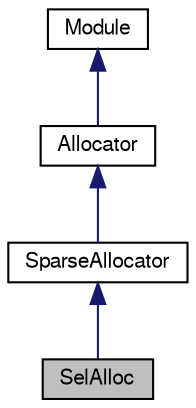 digraph "SelAlloc"
{
  bgcolor="transparent";
  edge [fontname="FreeSans",fontsize="10",labelfontname="FreeSans",labelfontsize="10"];
  node [fontname="FreeSans",fontsize="10",shape=record];
  Node0 [label="SelAlloc",height=0.2,width=0.4,color="black", fillcolor="grey75", style="filled", fontcolor="black"];
  Node1 -> Node0 [dir="back",color="midnightblue",fontsize="10",style="solid",fontname="FreeSans"];
  Node1 [label="SparseAllocator",height=0.2,width=0.4,color="black",URL="$classSparseAllocator.html"];
  Node2 -> Node1 [dir="back",color="midnightblue",fontsize="10",style="solid",fontname="FreeSans"];
  Node2 [label="Allocator",height=0.2,width=0.4,color="black",URL="$classAllocator.html"];
  Node3 -> Node2 [dir="back",color="midnightblue",fontsize="10",style="solid",fontname="FreeSans"];
  Node3 [label="Module",height=0.2,width=0.4,color="black",URL="$classModule.html"];
}
